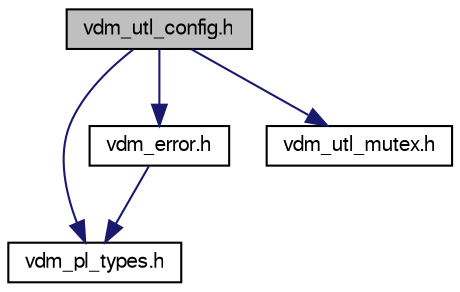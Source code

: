 digraph "vdm_utl_config.h"
{
  bgcolor="transparent";
  edge [fontname="FreeSans",fontsize="10",labelfontname="FreeSans",labelfontsize="10"];
  node [fontname="FreeSans",fontsize="10",shape=record];
  Node1 [label="vdm_utl_config.h",height=0.2,width=0.4,color="black", fillcolor="grey75", style="filled" fontcolor="black"];
  Node1 -> Node2 [color="midnightblue",fontsize="10",style="solid",fontname="FreeSans"];
  Node2 [label="vdm_pl_types.h",height=0.2,width=0.4,color="black",URL="$vdm__pl__types_8h.html",tooltip="OMA DM Protocol Engine Standard Types and Macros."];
  Node1 -> Node3 [color="midnightblue",fontsize="10",style="solid",fontname="FreeSans"];
  Node3 [label="vdm_error.h",height=0.2,width=0.4,color="black",URL="$vdm__error_8h.html",tooltip="Error Codes."];
  Node3 -> Node2 [color="midnightblue",fontsize="10",style="solid",fontname="FreeSans"];
  Node1 -> Node4 [color="midnightblue",fontsize="10",style="solid",fontname="FreeSans"];
  Node4 [label="vdm_utl_mutex.h",height=0.2,width=0.4,color="black",URL="$vdm__utl__mutex_8h.html",tooltip="Platform-agnostic Re-entrant (recursive) Mutex API."];
}
